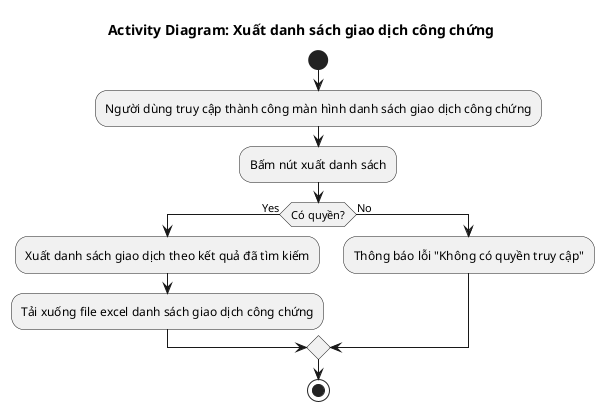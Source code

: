 @startuml AD_GDCC_Export
!pragma layout smetana
title Activity Diagram: Xuất danh sách giao dịch công chứng

start
:Người dùng truy cập thành công màn hình danh sách giao dịch công chứng;
:Bấm nút xuất danh sách;
if (Có quyền?) then (Yes)
  :Xuất danh sách giao dịch theo kết quả đã tìm kiếm;
  :Tải xuống file excel danh sách giao dịch công chứng;
else (No)
  :Thông báo lỗi "Không có quyền truy cập";
endif
stop

@enduml